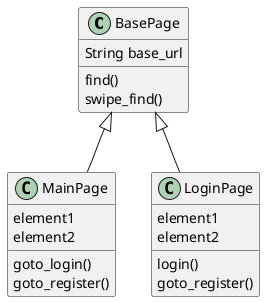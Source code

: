 @startuml
'https://plantuml.com/class-diagram



class BasePage {
String base_url
find()
swipe_find()
}

class MainPage
{
element1
element2
goto_login()
goto_register()
}

class LoginPage
{
element1
element2
login()
goto_register()
}

BasePage <|-- MainPage
BasePage <|-- LoginPage
@enduml